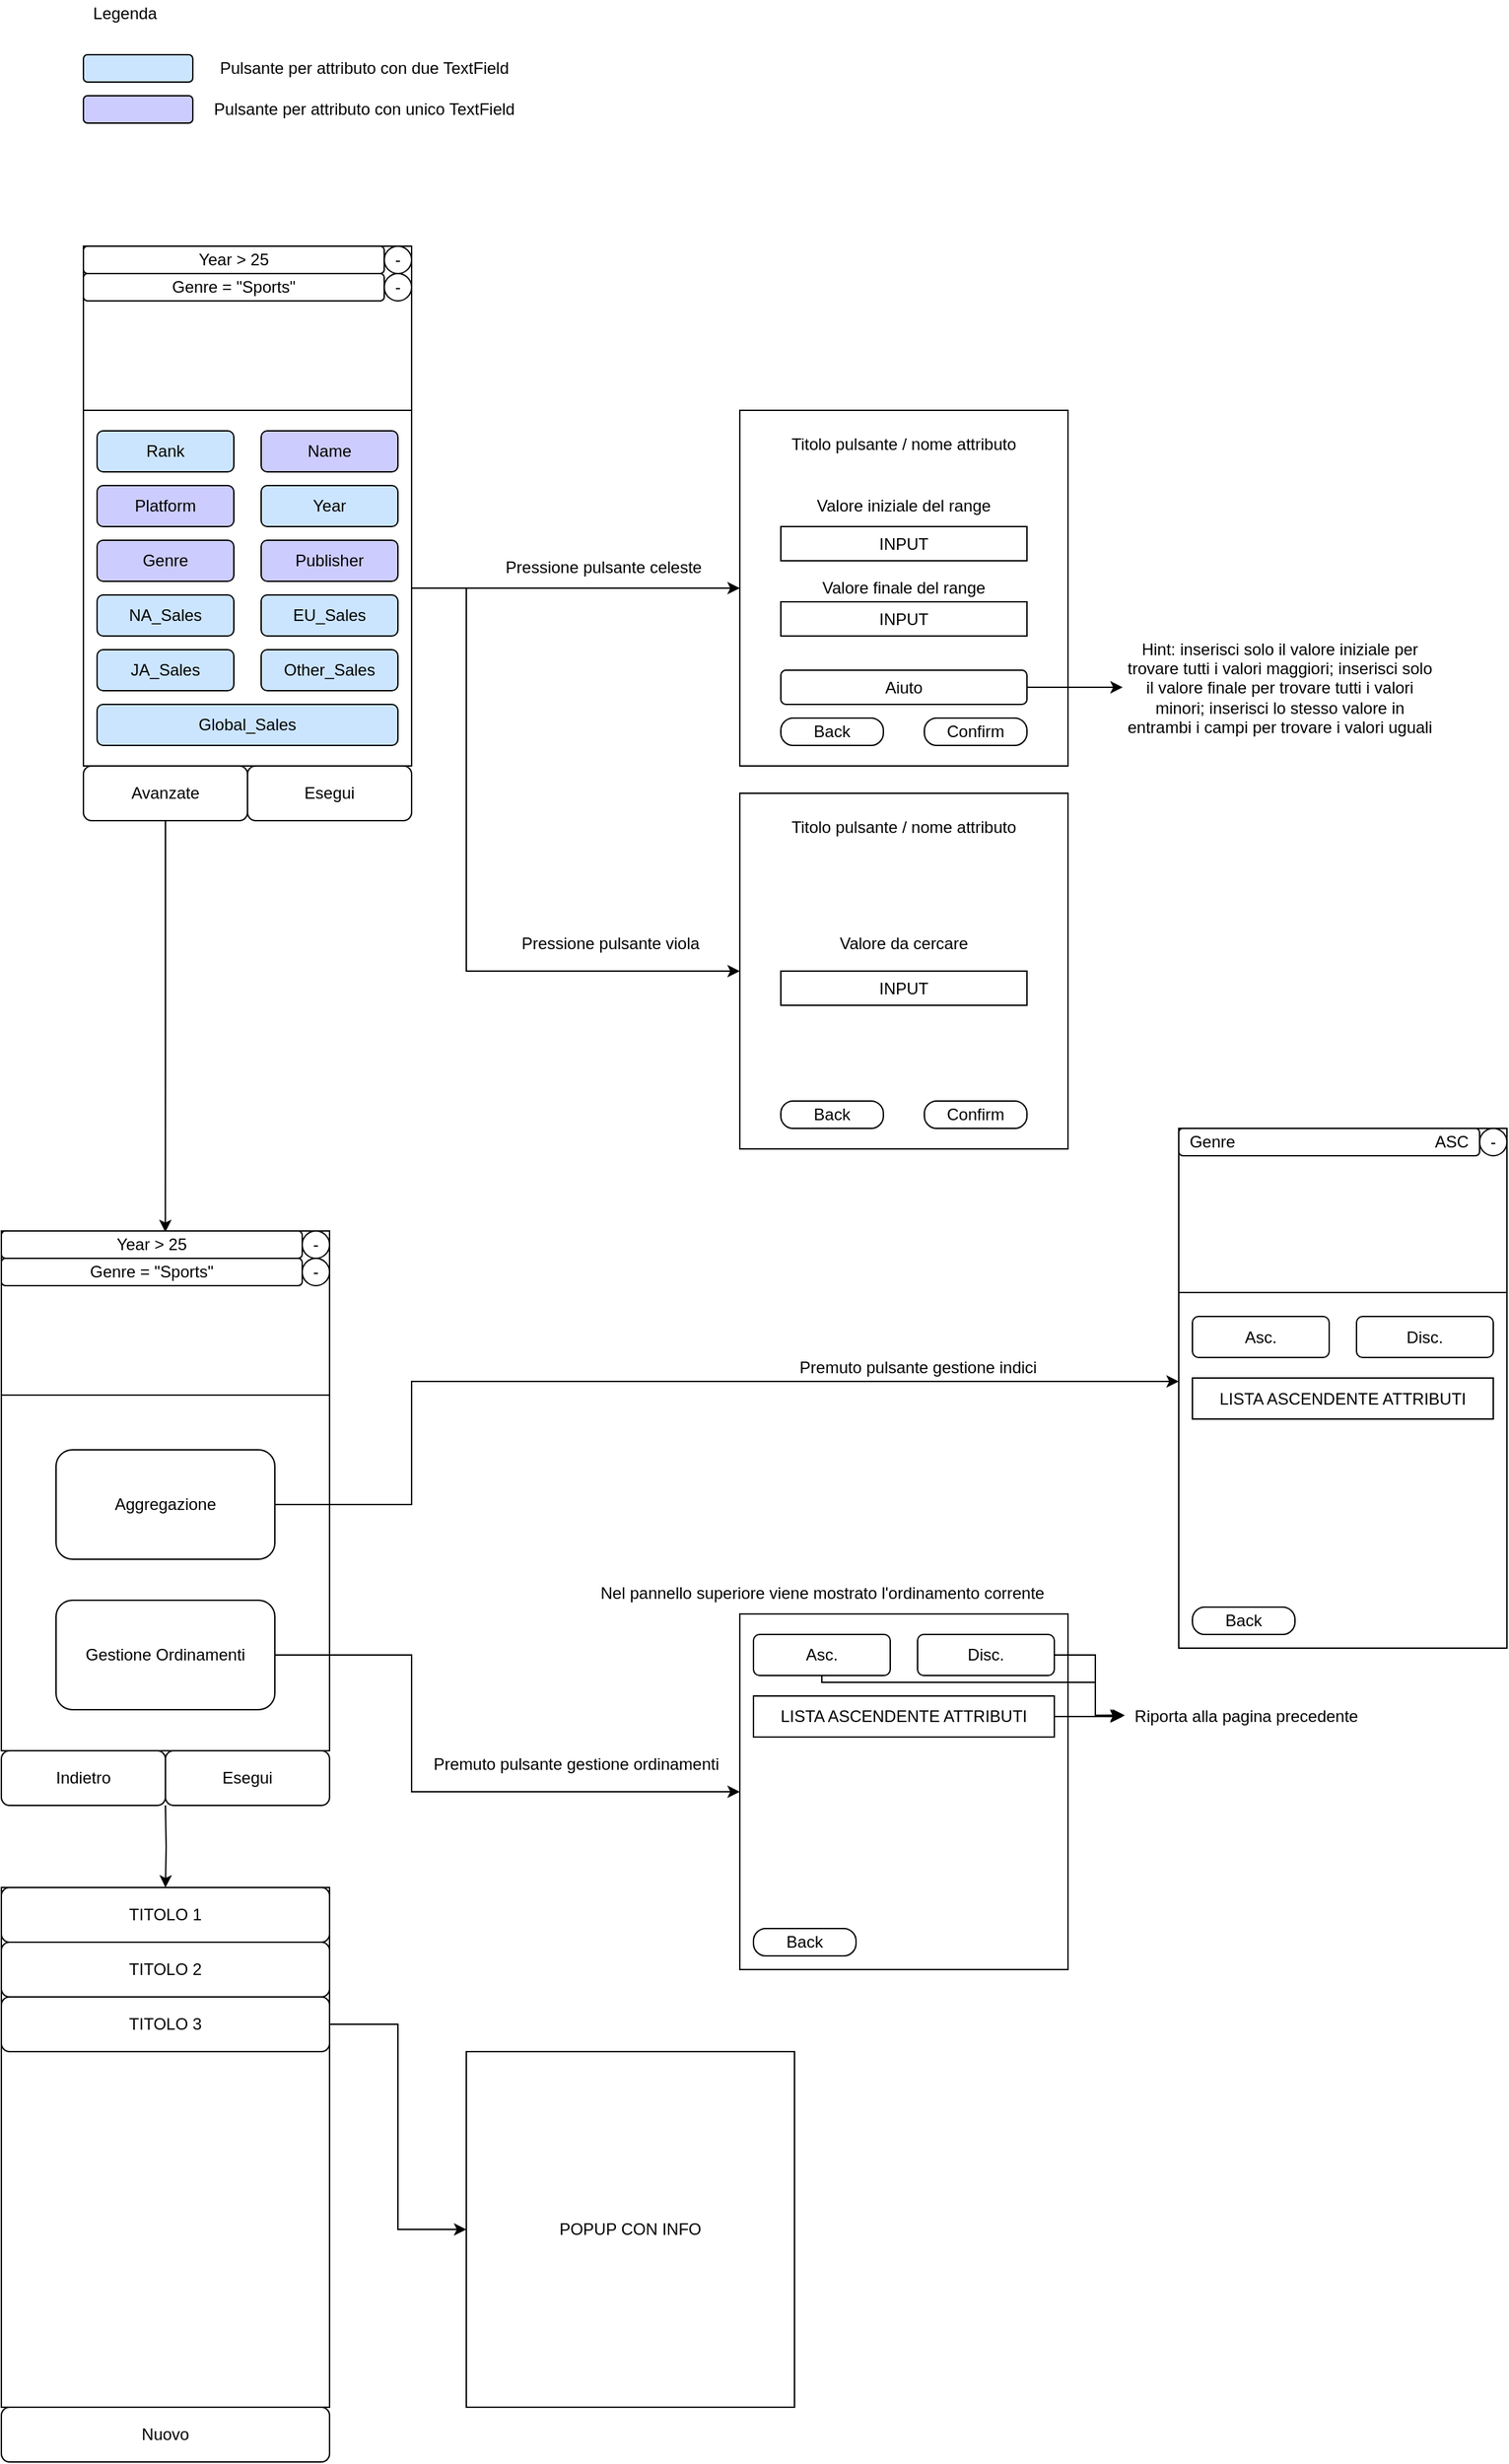 <mxfile version="14.6.5" type="device"><diagram id="_lOMHeTNFUIt1-fn7Os6" name="Pagina-1"><mxGraphModel dx="1368" dy="705" grid="1" gridSize="10" guides="1" tooltips="1" connect="1" arrows="1" fold="1" page="1" pageScale="1" pageWidth="827" pageHeight="1169" math="0" shadow="0"><root><mxCell id="0"/><mxCell id="1" parent="0"/><mxCell id="7bd6ZmX7kfzzXiRgSKT3-1" value="" style="rounded=0;whiteSpace=wrap;html=1;" parent="1" vertex="1"><mxGeometry x="200" y="400" width="240" height="120" as="geometry"/></mxCell><mxCell id="7bd6ZmX7kfzzXiRgSKT3-3" value="Year &amp;gt; 25" style="rounded=1;whiteSpace=wrap;html=1;" parent="1" vertex="1"><mxGeometry x="200" y="400" width="220" height="20" as="geometry"/></mxCell><mxCell id="7bd6ZmX7kfzzXiRgSKT3-4" value="Genre = &quot;Sports&quot;" style="rounded=1;whiteSpace=wrap;html=1;" parent="1" vertex="1"><mxGeometry x="200" y="420" width="220" height="20" as="geometry"/></mxCell><mxCell id="7bd6ZmX7kfzzXiRgSKT3-5" value="-" style="ellipse;whiteSpace=wrap;html=1;" parent="1" vertex="1"><mxGeometry x="420" y="400" width="20" height="20" as="geometry"/></mxCell><mxCell id="7bd6ZmX7kfzzXiRgSKT3-6" value="-" style="ellipse;whiteSpace=wrap;html=1;" parent="1" vertex="1"><mxGeometry x="420" y="420" width="20" height="20" as="geometry"/></mxCell><mxCell id="7bd6ZmX7kfzzXiRgSKT3-73" style="edgeStyle=orthogonalEdgeStyle;rounded=0;orthogonalLoop=1;jettySize=auto;html=1;entryX=0.545;entryY=0.042;entryDx=0;entryDy=0;entryPerimeter=0;" parent="1" source="7bd6ZmX7kfzzXiRgSKT3-8" target="7bd6ZmX7kfzzXiRgSKT3-56" edge="1"><mxGeometry relative="1" as="geometry"/></mxCell><mxCell id="7bd6ZmX7kfzzXiRgSKT3-8" value="Avanzate" style="rounded=1;whiteSpace=wrap;html=1;" parent="1" vertex="1"><mxGeometry x="200" y="780" width="120" height="40" as="geometry"/></mxCell><mxCell id="7bd6ZmX7kfzzXiRgSKT3-27" style="edgeStyle=orthogonalEdgeStyle;rounded=0;orthogonalLoop=1;jettySize=auto;html=1;entryX=0;entryY=0.5;entryDx=0;entryDy=0;" parent="1" source="7bd6ZmX7kfzzXiRgSKT3-9" target="7bd6ZmX7kfzzXiRgSKT3-21" edge="1"><mxGeometry relative="1" as="geometry"/></mxCell><mxCell id="7bd6ZmX7kfzzXiRgSKT3-48" style="edgeStyle=orthogonalEdgeStyle;rounded=0;orthogonalLoop=1;jettySize=auto;html=1;entryX=0;entryY=0.5;entryDx=0;entryDy=0;" parent="1" source="7bd6ZmX7kfzzXiRgSKT3-9" target="7bd6ZmX7kfzzXiRgSKT3-38" edge="1"><mxGeometry relative="1" as="geometry"><Array as="points"><mxPoint x="480" y="650"/><mxPoint x="480" y="930"/></Array></mxGeometry></mxCell><mxCell id="7bd6ZmX7kfzzXiRgSKT3-9" value="" style="rounded=0;whiteSpace=wrap;html=1;" parent="1" vertex="1"><mxGeometry x="200" y="520" width="240" height="260" as="geometry"/></mxCell><mxCell id="7bd6ZmX7kfzzXiRgSKT3-10" value="Rank" style="rounded=1;whiteSpace=wrap;html=1;fillColor=#CCE5FF;" parent="1" vertex="1"><mxGeometry x="210" y="535" width="100" height="30" as="geometry"/></mxCell><mxCell id="7bd6ZmX7kfzzXiRgSKT3-11" value="Name" style="rounded=1;whiteSpace=wrap;html=1;fillColor=#CCCCFF;" parent="1" vertex="1"><mxGeometry x="330" y="535" width="100" height="30" as="geometry"/></mxCell><mxCell id="7bd6ZmX7kfzzXiRgSKT3-12" value="Platform" style="rounded=1;whiteSpace=wrap;html=1;fillColor=#CCCCFF;" parent="1" vertex="1"><mxGeometry x="210" y="575" width="100" height="30" as="geometry"/></mxCell><mxCell id="7bd6ZmX7kfzzXiRgSKT3-13" value="Year" style="rounded=1;whiteSpace=wrap;html=1;fillColor=#CCE5FF;" parent="1" vertex="1"><mxGeometry x="330" y="575" width="100" height="30" as="geometry"/></mxCell><mxCell id="7bd6ZmX7kfzzXiRgSKT3-14" value="Genre" style="rounded=1;whiteSpace=wrap;html=1;fillColor=#CCCCFF;" parent="1" vertex="1"><mxGeometry x="210" y="615" width="100" height="30" as="geometry"/></mxCell><mxCell id="7bd6ZmX7kfzzXiRgSKT3-15" value="Publisher" style="rounded=1;whiteSpace=wrap;html=1;fillColor=#CCCCFF;" parent="1" vertex="1"><mxGeometry x="330" y="615" width="100" height="30" as="geometry"/></mxCell><mxCell id="7bd6ZmX7kfzzXiRgSKT3-16" value="NA_Sales" style="rounded=1;whiteSpace=wrap;html=1;fillColor=#CCE5FF;" parent="1" vertex="1"><mxGeometry x="210" y="655" width="100" height="30" as="geometry"/></mxCell><mxCell id="7bd6ZmX7kfzzXiRgSKT3-17" value="EU_Sales" style="rounded=1;whiteSpace=wrap;html=1;fillColor=#CCE5FF;" parent="1" vertex="1"><mxGeometry x="330" y="655" width="100" height="30" as="geometry"/></mxCell><mxCell id="7bd6ZmX7kfzzXiRgSKT3-18" value="JA_Sales" style="rounded=1;whiteSpace=wrap;html=1;fillColor=#CCE5FF;" parent="1" vertex="1"><mxGeometry x="210" y="695" width="100" height="30" as="geometry"/></mxCell><mxCell id="7bd6ZmX7kfzzXiRgSKT3-19" value="Other_Sales" style="rounded=1;whiteSpace=wrap;html=1;fillColor=#CCE5FF;" parent="1" vertex="1"><mxGeometry x="330" y="695" width="100" height="30" as="geometry"/></mxCell><mxCell id="7bd6ZmX7kfzzXiRgSKT3-20" value="Global_Sales" style="rounded=1;whiteSpace=wrap;html=1;fillColor=#CCE5FF;" parent="1" vertex="1"><mxGeometry x="210" y="735" width="220" height="30" as="geometry"/></mxCell><mxCell id="7bd6ZmX7kfzzXiRgSKT3-21" value="" style="rounded=0;whiteSpace=wrap;html=1;" parent="1" vertex="1"><mxGeometry x="680" y="520" width="240" height="260" as="geometry"/></mxCell><mxCell id="7bd6ZmX7kfzzXiRgSKT3-22" value="" style="rounded=1;whiteSpace=wrap;html=1;fillColor=#CCE5FF;" parent="1" vertex="1"><mxGeometry x="200" y="260" width="80" height="20" as="geometry"/></mxCell><mxCell id="7bd6ZmX7kfzzXiRgSKT3-23" value="Legenda" style="text;html=1;align=center;verticalAlign=middle;resizable=0;points=[];autosize=1;strokeColor=none;" parent="1" vertex="1"><mxGeometry x="200" y="220" width="60" height="20" as="geometry"/></mxCell><mxCell id="7bd6ZmX7kfzzXiRgSKT3-24" value="Pulsante per attributo con due TextField" style="text;html=1;align=center;verticalAlign=middle;resizable=0;points=[];autosize=1;strokeColor=none;" parent="1" vertex="1"><mxGeometry x="290" y="260" width="230" height="20" as="geometry"/></mxCell><mxCell id="7bd6ZmX7kfzzXiRgSKT3-25" value="" style="rounded=1;whiteSpace=wrap;html=1;fillColor=#CCCCFF;" parent="1" vertex="1"><mxGeometry x="200" y="290" width="80" height="20" as="geometry"/></mxCell><mxCell id="7bd6ZmX7kfzzXiRgSKT3-26" value="Pulsante per attributo con unico TextField" style="text;html=1;align=center;verticalAlign=middle;resizable=0;points=[];autosize=1;strokeColor=none;" parent="1" vertex="1"><mxGeometry x="285" y="290" width="240" height="20" as="geometry"/></mxCell><mxCell id="7bd6ZmX7kfzzXiRgSKT3-28" value="Pressione pulsante celeste" style="text;html=1;align=center;verticalAlign=middle;resizable=0;points=[];autosize=1;strokeColor=none;" parent="1" vertex="1"><mxGeometry x="500" y="625" width="160" height="20" as="geometry"/></mxCell><mxCell id="7bd6ZmX7kfzzXiRgSKT3-29" value="Titolo pulsante / nome attributo" style="text;html=1;strokeColor=none;fillColor=none;align=center;verticalAlign=middle;whiteSpace=wrap;rounded=0;" parent="1" vertex="1"><mxGeometry x="695" y="535" width="210" height="20" as="geometry"/></mxCell><mxCell id="7bd6ZmX7kfzzXiRgSKT3-30" value="Back" style="rounded=1;whiteSpace=wrap;html=1;fillColor=#FFFFFF;arcSize=45;" parent="1" vertex="1"><mxGeometry x="710" y="745" width="75" height="20" as="geometry"/></mxCell><mxCell id="7bd6ZmX7kfzzXiRgSKT3-31" value="Confirm" style="rounded=1;whiteSpace=wrap;html=1;fillColor=#FFFFFF;arcSize=45;" parent="1" vertex="1"><mxGeometry x="815" y="745" width="75" height="20" as="geometry"/></mxCell><mxCell id="7bd6ZmX7kfzzXiRgSKT3-32" value="INPUT" style="rounded=0;whiteSpace=wrap;html=1;fillColor=#FFFFFF;" parent="1" vertex="1"><mxGeometry x="710" y="605" width="180" height="25" as="geometry"/></mxCell><mxCell id="7bd6ZmX7kfzzXiRgSKT3-33" value="INPUT" style="rounded=0;whiteSpace=wrap;html=1;fillColor=#FFFFFF;" parent="1" vertex="1"><mxGeometry x="710" y="660" width="180" height="25" as="geometry"/></mxCell><mxCell id="7bd6ZmX7kfzzXiRgSKT3-34" value="Valore iniziale del range" style="text;html=1;strokeColor=none;fillColor=none;align=center;verticalAlign=middle;whiteSpace=wrap;rounded=0;" parent="1" vertex="1"><mxGeometry x="695" y="580" width="210" height="20" as="geometry"/></mxCell><mxCell id="7bd6ZmX7kfzzXiRgSKT3-35" value="Valore finale del range" style="text;html=1;strokeColor=none;fillColor=none;align=center;verticalAlign=middle;whiteSpace=wrap;rounded=0;" parent="1" vertex="1"><mxGeometry x="695" y="640" width="210" height="20" as="geometry"/></mxCell><mxCell id="7bd6ZmX7kfzzXiRgSKT3-36" value="Hint: inserisci solo il valore iniziale per trovare tutti i valori maggiori; inserisci solo il valore finale per trovare tutti i valori minori; inserisci lo stesso valore in entrambi i campi per trovare i valori uguali" style="text;html=1;strokeColor=none;fillColor=none;align=center;verticalAlign=middle;whiteSpace=wrap;rounded=0;" parent="1" vertex="1"><mxGeometry x="960" y="680" width="230" height="85" as="geometry"/></mxCell><mxCell id="7bd6ZmX7kfzzXiRgSKT3-38" value="" style="rounded=0;whiteSpace=wrap;html=1;" parent="1" vertex="1"><mxGeometry x="680" y="800" width="240" height="260" as="geometry"/></mxCell><mxCell id="7bd6ZmX7kfzzXiRgSKT3-39" value="Titolo pulsante / nome attributo" style="text;html=1;strokeColor=none;fillColor=none;align=center;verticalAlign=middle;whiteSpace=wrap;rounded=0;" parent="1" vertex="1"><mxGeometry x="695" y="815" width="210" height="20" as="geometry"/></mxCell><mxCell id="7bd6ZmX7kfzzXiRgSKT3-40" value="Back" style="rounded=1;whiteSpace=wrap;html=1;fillColor=#FFFFFF;arcSize=45;" parent="1" vertex="1"><mxGeometry x="710" y="1025" width="75" height="20" as="geometry"/></mxCell><mxCell id="7bd6ZmX7kfzzXiRgSKT3-41" value="Confirm" style="rounded=1;whiteSpace=wrap;html=1;fillColor=#FFFFFF;arcSize=45;" parent="1" vertex="1"><mxGeometry x="815" y="1025" width="75" height="20" as="geometry"/></mxCell><mxCell id="7bd6ZmX7kfzzXiRgSKT3-42" value="INPUT" style="rounded=0;whiteSpace=wrap;html=1;fillColor=#FFFFFF;" parent="1" vertex="1"><mxGeometry x="710" y="930" width="180" height="25" as="geometry"/></mxCell><mxCell id="7bd6ZmX7kfzzXiRgSKT3-44" value="Valore da cercare" style="text;html=1;strokeColor=none;fillColor=none;align=center;verticalAlign=middle;whiteSpace=wrap;rounded=0;" parent="1" vertex="1"><mxGeometry x="695" y="900" width="210" height="20" as="geometry"/></mxCell><mxCell id="7bd6ZmX7kfzzXiRgSKT3-49" value="Pressione pulsante viola" style="text;html=1;align=center;verticalAlign=middle;resizable=0;points=[];autosize=1;strokeColor=none;" parent="1" vertex="1"><mxGeometry x="510" y="900" width="150" height="20" as="geometry"/></mxCell><mxCell id="7bd6ZmX7kfzzXiRgSKT3-54" style="edgeStyle=orthogonalEdgeStyle;rounded=0;orthogonalLoop=1;jettySize=auto;html=1;entryX=0;entryY=0.5;entryDx=0;entryDy=0;" parent="1" source="7bd6ZmX7kfzzXiRgSKT3-53" target="7bd6ZmX7kfzzXiRgSKT3-36" edge="1"><mxGeometry relative="1" as="geometry"/></mxCell><mxCell id="7bd6ZmX7kfzzXiRgSKT3-53" value="Aiuto" style="rounded=1;whiteSpace=wrap;html=1;fillColor=#FFFFFF;" parent="1" vertex="1"><mxGeometry x="710" y="710" width="180" height="25" as="geometry"/></mxCell><mxCell id="7bd6ZmX7kfzzXiRgSKT3-55" value="" style="rounded=0;whiteSpace=wrap;html=1;" parent="1" vertex="1"><mxGeometry x="140" y="1120" width="240" height="120" as="geometry"/></mxCell><mxCell id="7bd6ZmX7kfzzXiRgSKT3-56" value="Year &amp;gt; 25" style="rounded=1;whiteSpace=wrap;html=1;" parent="1" vertex="1"><mxGeometry x="140" y="1120" width="220" height="20" as="geometry"/></mxCell><mxCell id="7bd6ZmX7kfzzXiRgSKT3-57" value="Genre = &quot;Sports&quot;" style="rounded=1;whiteSpace=wrap;html=1;" parent="1" vertex="1"><mxGeometry x="140" y="1140" width="220" height="20" as="geometry"/></mxCell><mxCell id="7bd6ZmX7kfzzXiRgSKT3-58" value="-" style="ellipse;whiteSpace=wrap;html=1;" parent="1" vertex="1"><mxGeometry x="360" y="1120" width="20" height="20" as="geometry"/></mxCell><mxCell id="7bd6ZmX7kfzzXiRgSKT3-59" value="-" style="ellipse;whiteSpace=wrap;html=1;" parent="1" vertex="1"><mxGeometry x="360" y="1140" width="20" height="20" as="geometry"/></mxCell><mxCell id="7bd6ZmX7kfzzXiRgSKT3-182" style="edgeStyle=orthogonalEdgeStyle;rounded=0;orthogonalLoop=1;jettySize=auto;html=1;entryX=0.5;entryY=0;entryDx=0;entryDy=0;" parent="1" target="7bd6ZmX7kfzzXiRgSKT3-173" edge="1"><mxGeometry relative="1" as="geometry"><mxPoint x="260" y="1540" as="sourcePoint"/></mxGeometry></mxCell><mxCell id="7bd6ZmX7kfzzXiRgSKT3-61" value="" style="rounded=0;whiteSpace=wrap;html=1;" parent="1" vertex="1"><mxGeometry x="140" y="1240" width="240" height="260" as="geometry"/></mxCell><mxCell id="7bd6ZmX7kfzzXiRgSKT3-88" style="edgeStyle=orthogonalEdgeStyle;rounded=0;orthogonalLoop=1;jettySize=auto;html=1;entryX=0;entryY=0.25;entryDx=0;entryDy=0;" parent="1" source="7bd6ZmX7kfzzXiRgSKT3-74" target="7bd6ZmX7kfzzXiRgSKT3-146" edge="1"><mxGeometry relative="1" as="geometry"><mxPoint x="680" y="1185" as="targetPoint"/><Array as="points"><mxPoint x="440" y="1320"/><mxPoint x="440" y="1230"/></Array></mxGeometry></mxCell><mxCell id="7bd6ZmX7kfzzXiRgSKT3-74" value="Aggregazione" style="rounded=1;whiteSpace=wrap;html=1;fillColor=#FFFFFF;" parent="1" vertex="1"><mxGeometry x="180" y="1280" width="160" height="80" as="geometry"/></mxCell><mxCell id="7bd6ZmX7kfzzXiRgSKT3-117" style="edgeStyle=orthogonalEdgeStyle;rounded=0;orthogonalLoop=1;jettySize=auto;html=1;entryX=0;entryY=0.5;entryDx=0;entryDy=0;" parent="1" source="7bd6ZmX7kfzzXiRgSKT3-76" edge="1"><mxGeometry relative="1" as="geometry"><mxPoint x="680" y="1530" as="targetPoint"/><Array as="points"><mxPoint x="440" y="1430"/><mxPoint x="440" y="1530"/></Array></mxGeometry></mxCell><mxCell id="7bd6ZmX7kfzzXiRgSKT3-76" value="Gestione Ordinamenti" style="rounded=1;whiteSpace=wrap;html=1;fillColor=#FFFFFF;" parent="1" vertex="1"><mxGeometry x="180" y="1390" width="160" height="80" as="geometry"/></mxCell><mxCell id="7bd6ZmX7kfzzXiRgSKT3-77" value="Esegui" style="rounded=1;whiteSpace=wrap;html=1;" parent="1" vertex="1"><mxGeometry x="320" y="780" width="120" height="40" as="geometry"/></mxCell><mxCell id="7bd6ZmX7kfzzXiRgSKT3-89" value="Premuto pulsante gestione indici" style="text;html=1;align=center;verticalAlign=middle;resizable=0;points=[];autosize=1;strokeColor=none;" parent="1" vertex="1"><mxGeometry x="715" y="1210" width="190" height="20" as="geometry"/></mxCell><mxCell id="7bd6ZmX7kfzzXiRgSKT3-118" value="Premuto pulsante gestione ordinamenti" style="text;html=1;align=center;verticalAlign=middle;resizable=0;points=[];autosize=1;strokeColor=none;" parent="1" vertex="1"><mxGeometry x="450" y="1500" width="220" height="20" as="geometry"/></mxCell><mxCell id="7bd6ZmX7kfzzXiRgSKT3-123" value="Nel pannello superiore viene mostrato l'ordinamento corrente" style="text;html=1;align=center;verticalAlign=middle;resizable=0;points=[];autosize=1;strokeColor=none;" parent="1" vertex="1"><mxGeometry x="570" y="1375" width="340" height="20" as="geometry"/></mxCell><mxCell id="7bd6ZmX7kfzzXiRgSKT3-124" value="" style="rounded=0;whiteSpace=wrap;html=1;" parent="1" vertex="1"><mxGeometry x="680" y="1400" width="240" height="260" as="geometry"/></mxCell><mxCell id="7bd6ZmX7kfzzXiRgSKT3-140" style="edgeStyle=orthogonalEdgeStyle;rounded=0;orthogonalLoop=1;jettySize=auto;html=1;entryX=0;entryY=0.458;entryDx=0;entryDy=0;entryPerimeter=0;" parent="1" source="7bd6ZmX7kfzzXiRgSKT3-125" target="7bd6ZmX7kfzzXiRgSKT3-138" edge="1"><mxGeometry relative="1" as="geometry"><Array as="points"><mxPoint x="740" y="1450"/><mxPoint x="940" y="1450"/><mxPoint x="940" y="1474"/></Array></mxGeometry></mxCell><mxCell id="7bd6ZmX7kfzzXiRgSKT3-125" value="Asc." style="rounded=1;whiteSpace=wrap;html=1;fillColor=#FFFFFF;" parent="1" vertex="1"><mxGeometry x="690" y="1415" width="100" height="30" as="geometry"/></mxCell><mxCell id="7bd6ZmX7kfzzXiRgSKT3-139" style="edgeStyle=orthogonalEdgeStyle;rounded=0;orthogonalLoop=1;jettySize=auto;html=1;entryX=0.009;entryY=0.458;entryDx=0;entryDy=0;entryPerimeter=0;" parent="1" source="7bd6ZmX7kfzzXiRgSKT3-126" target="7bd6ZmX7kfzzXiRgSKT3-138" edge="1"><mxGeometry relative="1" as="geometry"><Array as="points"><mxPoint x="940" y="1430"/><mxPoint x="940" y="1474"/></Array></mxGeometry></mxCell><mxCell id="7bd6ZmX7kfzzXiRgSKT3-126" value="Disc." style="rounded=1;whiteSpace=wrap;html=1;fillColor=#FFFFFF;" parent="1" vertex="1"><mxGeometry x="810" y="1415" width="100" height="30" as="geometry"/></mxCell><mxCell id="7bd6ZmX7kfzzXiRgSKT3-137" style="edgeStyle=orthogonalEdgeStyle;rounded=0;orthogonalLoop=1;jettySize=auto;html=1;" parent="1" source="7bd6ZmX7kfzzXiRgSKT3-136" edge="1"><mxGeometry relative="1" as="geometry"><mxPoint x="960" y="1475" as="targetPoint"/></mxGeometry></mxCell><mxCell id="7bd6ZmX7kfzzXiRgSKT3-136" value="LISTA ASCENDENTE ATTRIBUTI" style="rounded=0;whiteSpace=wrap;html=1;fillColor=#FFFFFF;" parent="1" vertex="1"><mxGeometry x="690" y="1460" width="220" height="30" as="geometry"/></mxCell><mxCell id="7bd6ZmX7kfzzXiRgSKT3-138" value="Riporta alla pagina precedente" style="text;html=1;align=center;verticalAlign=middle;resizable=0;points=[];autosize=1;strokeColor=none;" parent="1" vertex="1"><mxGeometry x="960" y="1465" width="180" height="20" as="geometry"/></mxCell><mxCell id="7bd6ZmX7kfzzXiRgSKT3-141" value="" style="rounded=0;whiteSpace=wrap;html=1;" parent="1" vertex="1"><mxGeometry x="1001" y="1045" width="240" height="120" as="geometry"/></mxCell><mxCell id="7bd6ZmX7kfzzXiRgSKT3-146" value="" style="rounded=0;whiteSpace=wrap;html=1;" parent="1" vertex="1"><mxGeometry x="1001" y="1165" width="240" height="260" as="geometry"/></mxCell><mxCell id="7bd6ZmX7kfzzXiRgSKT3-165" value="Asc." style="rounded=1;whiteSpace=wrap;html=1;fillColor=#FFFFFF;" parent="1" vertex="1"><mxGeometry x="1011" y="1182.5" width="100" height="30" as="geometry"/></mxCell><mxCell id="7bd6ZmX7kfzzXiRgSKT3-166" value="Disc." style="rounded=1;whiteSpace=wrap;html=1;fillColor=#FFFFFF;" parent="1" vertex="1"><mxGeometry x="1131" y="1182.5" width="100" height="30" as="geometry"/></mxCell><mxCell id="7bd6ZmX7kfzzXiRgSKT3-167" value="LISTA ASCENDENTE ATTRIBUTI" style="rounded=0;whiteSpace=wrap;html=1;fillColor=#FFFFFF;" parent="1" vertex="1"><mxGeometry x="1011" y="1227.5" width="220" height="30" as="geometry"/></mxCell><mxCell id="7bd6ZmX7kfzzXiRgSKT3-168" value="Genre&amp;nbsp; &amp;nbsp; &amp;nbsp; &amp;nbsp; &amp;nbsp; &amp;nbsp; &amp;nbsp; &amp;nbsp; &amp;nbsp; &amp;nbsp; &amp;nbsp; &amp;nbsp; &amp;nbsp; &amp;nbsp; &amp;nbsp; &amp;nbsp; &amp;nbsp; &amp;nbsp; &amp;nbsp; &amp;nbsp; &amp;nbsp; &amp;nbsp; ASC" style="rounded=1;whiteSpace=wrap;html=1;" parent="1" vertex="1"><mxGeometry x="1001" y="1045" width="220" height="20" as="geometry"/></mxCell><mxCell id="7bd6ZmX7kfzzXiRgSKT3-169" value="-" style="ellipse;whiteSpace=wrap;html=1;" parent="1" vertex="1"><mxGeometry x="1221" y="1045" width="20" height="20" as="geometry"/></mxCell><mxCell id="7bd6ZmX7kfzzXiRgSKT3-170" value="Back" style="rounded=1;whiteSpace=wrap;html=1;fillColor=#FFFFFF;arcSize=45;" parent="1" vertex="1"><mxGeometry x="1011" y="1395" width="75" height="20" as="geometry"/></mxCell><mxCell id="7bd6ZmX7kfzzXiRgSKT3-171" value="Back" style="rounded=1;whiteSpace=wrap;html=1;fillColor=#FFFFFF;arcSize=45;" parent="1" vertex="1"><mxGeometry x="690" y="1630" width="75" height="20" as="geometry"/></mxCell><mxCell id="7bd6ZmX7kfzzXiRgSKT3-172" value="" style="rounded=0;whiteSpace=wrap;html=1;" parent="1" vertex="1"><mxGeometry x="140" y="1600" width="240" height="380" as="geometry"/></mxCell><mxCell id="7bd6ZmX7kfzzXiRgSKT3-173" value="TITOLO 1" style="rounded=1;whiteSpace=wrap;html=1;" parent="1" vertex="1"><mxGeometry x="140" y="1600" width="240" height="40" as="geometry"/></mxCell><mxCell id="7bd6ZmX7kfzzXiRgSKT3-177" value="Nuovo" style="rounded=1;whiteSpace=wrap;html=1;" parent="1" vertex="1"><mxGeometry x="140" y="1980" width="240" height="40" as="geometry"/></mxCell><mxCell id="7bd6ZmX7kfzzXiRgSKT3-184" value="TITOLO 2" style="rounded=1;whiteSpace=wrap;html=1;" parent="1" vertex="1"><mxGeometry x="140" y="1640" width="240" height="40" as="geometry"/></mxCell><mxCell id="7bd6ZmX7kfzzXiRgSKT3-194" style="edgeStyle=orthogonalEdgeStyle;rounded=0;orthogonalLoop=1;jettySize=auto;html=1;entryX=0;entryY=0.5;entryDx=0;entryDy=0;" parent="1" source="7bd6ZmX7kfzzXiRgSKT3-185" target="7bd6ZmX7kfzzXiRgSKT3-193" edge="1"><mxGeometry relative="1" as="geometry"/></mxCell><mxCell id="7bd6ZmX7kfzzXiRgSKT3-185" value="TITOLO 3" style="rounded=1;whiteSpace=wrap;html=1;" parent="1" vertex="1"><mxGeometry x="140" y="1680" width="240" height="40" as="geometry"/></mxCell><mxCell id="7bd6ZmX7kfzzXiRgSKT3-193" value="POPUP CON INFO" style="rounded=0;whiteSpace=wrap;html=1;" parent="1" vertex="1"><mxGeometry x="480" y="1720" width="240" height="260" as="geometry"/></mxCell><mxCell id="H1bkXmP8l3U6vGJkPZuN-2" value="Indietro" style="rounded=1;whiteSpace=wrap;html=1;" vertex="1" parent="1"><mxGeometry x="140" y="1500" width="120" height="40" as="geometry"/></mxCell><mxCell id="H1bkXmP8l3U6vGJkPZuN-3" value="Esegui" style="rounded=1;whiteSpace=wrap;html=1;" vertex="1" parent="1"><mxGeometry x="260" y="1500" width="120" height="40" as="geometry"/></mxCell></root></mxGraphModel></diagram></mxfile>